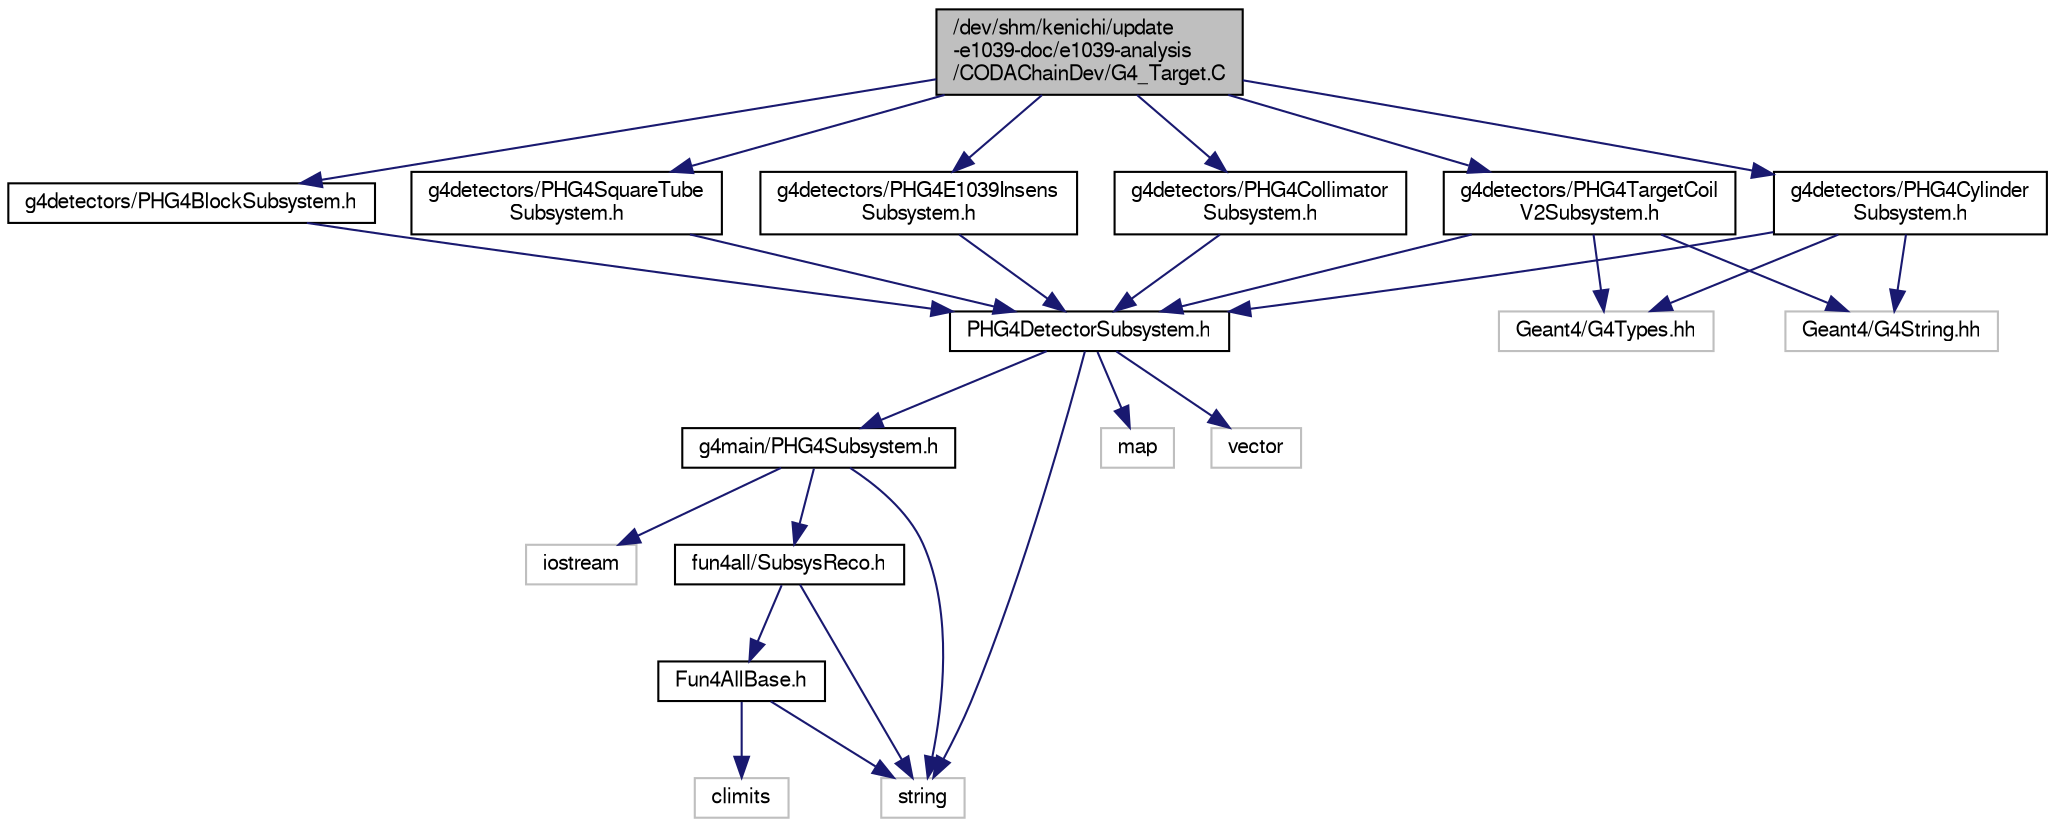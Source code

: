 digraph "/dev/shm/kenichi/update-e1039-doc/e1039-analysis/CODAChainDev/G4_Target.C"
{
  bgcolor="transparent";
  edge [fontname="FreeSans",fontsize="10",labelfontname="FreeSans",labelfontsize="10"];
  node [fontname="FreeSans",fontsize="10",shape=record];
  Node1 [label="/dev/shm/kenichi/update\l-e1039-doc/e1039-analysis\l/CODAChainDev/G4_Target.C",height=0.2,width=0.4,color="black", fillcolor="grey75", style="filled" fontcolor="black"];
  Node1 -> Node2 [color="midnightblue",fontsize="10",style="solid",fontname="FreeSans"];
  Node2 [label="g4detectors/PHG4E1039Insens\lSubsystem.h",height=0.2,width=0.4,color="black",URL="$da/de8/PHG4E1039InsensSubsystem_8h.html"];
  Node2 -> Node3 [color="midnightblue",fontsize="10",style="solid",fontname="FreeSans"];
  Node3 [label="PHG4DetectorSubsystem.h",height=0.2,width=0.4,color="black",URL="$d8/d3a/PHG4DetectorSubsystem_8h.html"];
  Node3 -> Node4 [color="midnightblue",fontsize="10",style="solid",fontname="FreeSans"];
  Node4 [label="g4main/PHG4Subsystem.h",height=0.2,width=0.4,color="black",URL="$df/d1c/PHG4Subsystem_8h.html"];
  Node4 -> Node5 [color="midnightblue",fontsize="10",style="solid",fontname="FreeSans"];
  Node5 [label="fun4all/SubsysReco.h",height=0.2,width=0.4,color="black",URL="$d5/dc2/SubsysReco_8h.html"];
  Node5 -> Node6 [color="midnightblue",fontsize="10",style="solid",fontname="FreeSans"];
  Node6 [label="Fun4AllBase.h",height=0.2,width=0.4,color="black",URL="$d2/de7/Fun4AllBase_8h.html"];
  Node6 -> Node7 [color="midnightblue",fontsize="10",style="solid",fontname="FreeSans"];
  Node7 [label="string",height=0.2,width=0.4,color="grey75"];
  Node6 -> Node8 [color="midnightblue",fontsize="10",style="solid",fontname="FreeSans"];
  Node8 [label="climits",height=0.2,width=0.4,color="grey75"];
  Node5 -> Node7 [color="midnightblue",fontsize="10",style="solid",fontname="FreeSans"];
  Node4 -> Node9 [color="midnightblue",fontsize="10",style="solid",fontname="FreeSans"];
  Node9 [label="iostream",height=0.2,width=0.4,color="grey75"];
  Node4 -> Node7 [color="midnightblue",fontsize="10",style="solid",fontname="FreeSans"];
  Node3 -> Node10 [color="midnightblue",fontsize="10",style="solid",fontname="FreeSans"];
  Node10 [label="map",height=0.2,width=0.4,color="grey75"];
  Node3 -> Node11 [color="midnightblue",fontsize="10",style="solid",fontname="FreeSans"];
  Node11 [label="vector",height=0.2,width=0.4,color="grey75"];
  Node3 -> Node7 [color="midnightblue",fontsize="10",style="solid",fontname="FreeSans"];
  Node1 -> Node12 [color="midnightblue",fontsize="10",style="solid",fontname="FreeSans"];
  Node12 [label="g4detectors/PHG4TargetCoil\lV2Subsystem.h",height=0.2,width=0.4,color="black",URL="$d2/d32/PHG4TargetCoilV2Subsystem_8h.html"];
  Node12 -> Node3 [color="midnightblue",fontsize="10",style="solid",fontname="FreeSans"];
  Node12 -> Node13 [color="midnightblue",fontsize="10",style="solid",fontname="FreeSans"];
  Node13 [label="Geant4/G4String.hh",height=0.2,width=0.4,color="grey75"];
  Node12 -> Node14 [color="midnightblue",fontsize="10",style="solid",fontname="FreeSans"];
  Node14 [label="Geant4/G4Types.hh",height=0.2,width=0.4,color="grey75"];
  Node1 -> Node15 [color="midnightblue",fontsize="10",style="solid",fontname="FreeSans"];
  Node15 [label="g4detectors/PHG4Collimator\lSubsystem.h",height=0.2,width=0.4,color="black",URL="$d4/dab/PHG4CollimatorSubsystem_8h.html"];
  Node15 -> Node3 [color="midnightblue",fontsize="10",style="solid",fontname="FreeSans"];
  Node1 -> Node16 [color="midnightblue",fontsize="10",style="solid",fontname="FreeSans"];
  Node16 [label="g4detectors/PHG4Cylinder\lSubsystem.h",height=0.2,width=0.4,color="black",URL="$dc/dc6/PHG4CylinderSubsystem_8h.html"];
  Node16 -> Node3 [color="midnightblue",fontsize="10",style="solid",fontname="FreeSans"];
  Node16 -> Node13 [color="midnightblue",fontsize="10",style="solid",fontname="FreeSans"];
  Node16 -> Node14 [color="midnightblue",fontsize="10",style="solid",fontname="FreeSans"];
  Node1 -> Node17 [color="midnightblue",fontsize="10",style="solid",fontname="FreeSans"];
  Node17 [label="g4detectors/PHG4BlockSubsystem.h",height=0.2,width=0.4,color="black",URL="$de/d16/PHG4BlockSubsystem_8h.html"];
  Node17 -> Node3 [color="midnightblue",fontsize="10",style="solid",fontname="FreeSans"];
  Node1 -> Node18 [color="midnightblue",fontsize="10",style="solid",fontname="FreeSans"];
  Node18 [label="g4detectors/PHG4SquareTube\lSubsystem.h",height=0.2,width=0.4,color="black",URL="$d8/da7/PHG4SquareTubeSubsystem_8h.html"];
  Node18 -> Node3 [color="midnightblue",fontsize="10",style="solid",fontname="FreeSans"];
}
